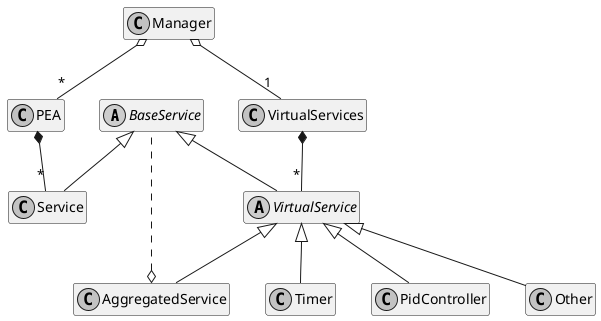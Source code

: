 @startuml
skinparam monochrome true
hide methods
hide attributes

abstract class BaseService

class Service

abstract class VirtualService

class AggregatedService

class Timer

class PidController

class Other



BaseService <|-- Service
BaseService <|-- VirtualService

VirtualService <|-- AggregatedService
VirtualService <|-- Timer
VirtualService <|-- PidController
VirtualService <|-- Other

class VirtualServices

class Manager
class PEA

PEA *-- "*" Service
Manager o-- "*" PEA
Manager o-- "1" VirtualServices
VirtualServices *-- "*" VirtualService

AggregatedService o.. BaseService

@enduml
